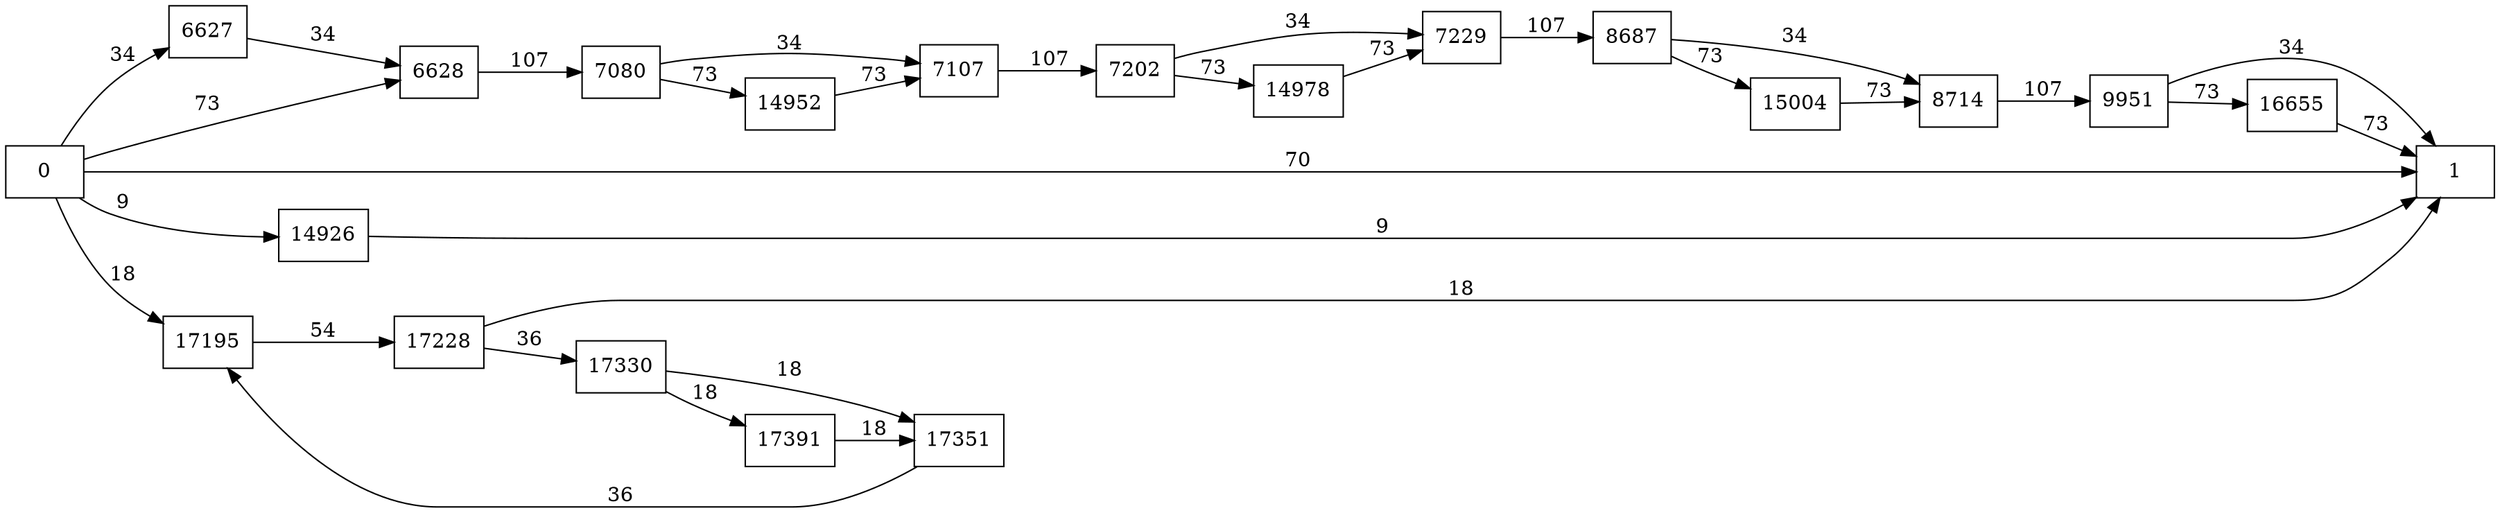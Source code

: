 digraph {
	graph [rankdir=LR]
	node [shape=rectangle]
	6627 -> 6628 [label=34]
	6628 -> 7080 [label=107]
	7080 -> 7107 [label=34]
	7080 -> 14952 [label=73]
	7107 -> 7202 [label=107]
	7202 -> 7229 [label=34]
	7202 -> 14978 [label=73]
	7229 -> 8687 [label=107]
	8687 -> 8714 [label=34]
	8687 -> 15004 [label=73]
	8714 -> 9951 [label=107]
	9951 -> 1 [label=34]
	9951 -> 16655 [label=73]
	14926 -> 1 [label=9]
	14952 -> 7107 [label=73]
	14978 -> 7229 [label=73]
	15004 -> 8714 [label=73]
	16655 -> 1 [label=73]
	17195 -> 17228 [label=54]
	17228 -> 17330 [label=36]
	17228 -> 1 [label=18]
	17330 -> 17351 [label=18]
	17330 -> 17391 [label=18]
	17351 -> 17195 [label=36]
	17391 -> 17351 [label=18]
	0 -> 6628 [label=73]
	0 -> 1 [label=70]
	0 -> 6627 [label=34]
	0 -> 14926 [label=9]
	0 -> 17195 [label=18]
}
